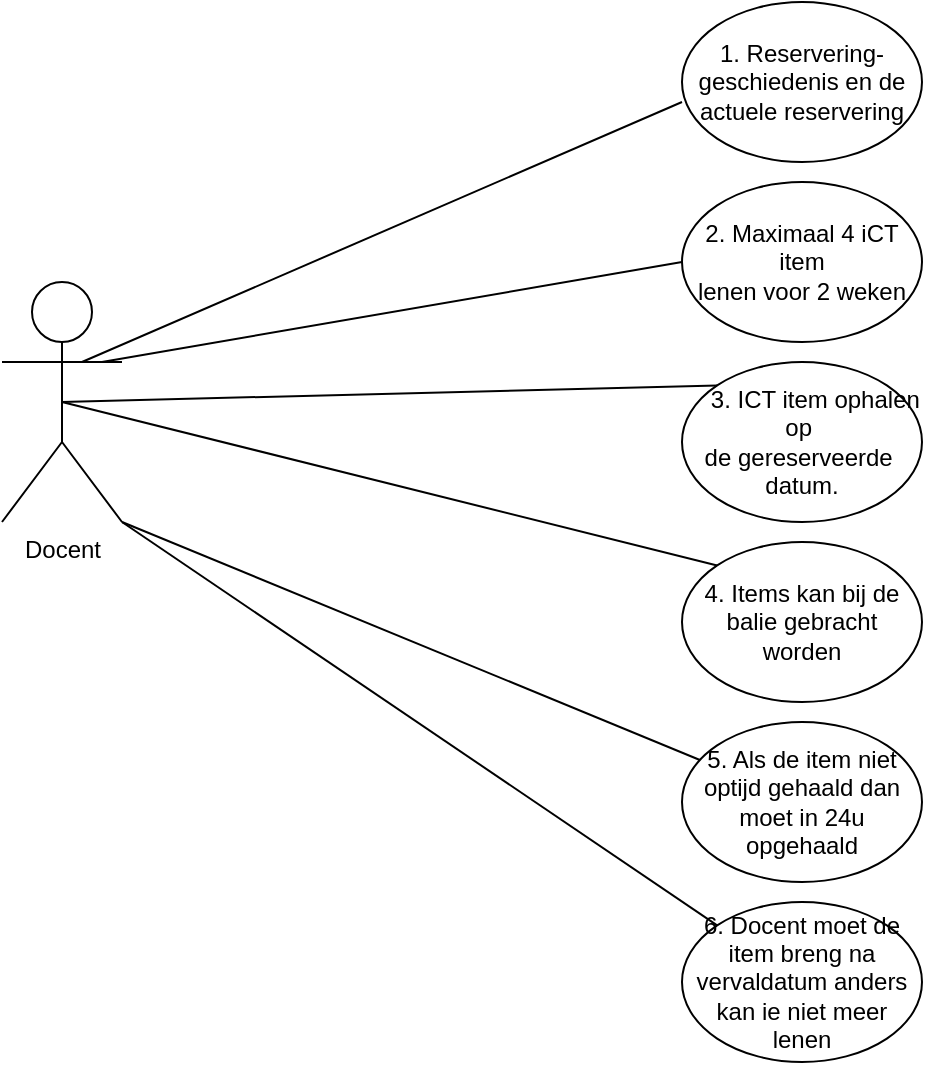 <mxfile version="17.4.5" type="github">
  <diagram id="XCcEVGadeJu9H_untnYK" name="Page-1">
    <mxGraphModel dx="1038" dy="539" grid="1" gridSize="10" guides="1" tooltips="1" connect="1" arrows="1" fold="1" page="1" pageScale="1" pageWidth="827" pageHeight="1169" math="0" shadow="0">
      <root>
        <mxCell id="0" />
        <mxCell id="1" parent="0" />
        <mxCell id="a7h6HVVB1dvzdbMrAwMY-1" value="Docent" style="shape=umlActor;verticalLabelPosition=bottom;verticalAlign=top;html=1;outlineConnect=0;" vertex="1" parent="1">
          <mxGeometry x="60" y="180" width="60" height="120" as="geometry" />
        </mxCell>
        <mxCell id="a7h6HVVB1dvzdbMrAwMY-3" value="1. Reservering-&lt;br&gt;geschiedenis en de&lt;br&gt;actuele reservering" style="ellipse;whiteSpace=wrap;html=1;" vertex="1" parent="1">
          <mxGeometry x="400" y="40" width="120" height="80" as="geometry" />
        </mxCell>
        <mxCell id="a7h6HVVB1dvzdbMrAwMY-4" value="" style="endArrow=none;html=1;rounded=0;entryX=0;entryY=0.625;entryDx=0;entryDy=0;entryPerimeter=0;" edge="1" parent="1" target="a7h6HVVB1dvzdbMrAwMY-3">
          <mxGeometry width="50" height="50" relative="1" as="geometry">
            <mxPoint x="100" y="220" as="sourcePoint" />
            <mxPoint x="290" y="90" as="targetPoint" />
          </mxGeometry>
        </mxCell>
        <mxCell id="a7h6HVVB1dvzdbMrAwMY-6" value="2. Maximaal 4 iCT item&lt;br&gt;lenen voor 2 weken" style="ellipse;whiteSpace=wrap;html=1;" vertex="1" parent="1">
          <mxGeometry x="400" y="130" width="120" height="80" as="geometry" />
        </mxCell>
        <mxCell id="a7h6HVVB1dvzdbMrAwMY-7" value="" style="endArrow=none;html=1;rounded=0;entryX=0;entryY=0.5;entryDx=0;entryDy=0;" edge="1" parent="1" target="a7h6HVVB1dvzdbMrAwMY-6">
          <mxGeometry width="50" height="50" relative="1" as="geometry">
            <mxPoint x="110" y="220" as="sourcePoint" />
            <mxPoint x="190" y="180" as="targetPoint" />
          </mxGeometry>
        </mxCell>
        <mxCell id="a7h6HVVB1dvzdbMrAwMY-8" value="&amp;nbsp; &amp;nbsp; 3. ICT item ophalen op&amp;nbsp;&lt;br&gt;de gereserveerde&amp;nbsp;&lt;br&gt;datum." style="ellipse;whiteSpace=wrap;html=1;" vertex="1" parent="1">
          <mxGeometry x="400" y="220" width="120" height="80" as="geometry" />
        </mxCell>
        <mxCell id="a7h6HVVB1dvzdbMrAwMY-9" value="" style="endArrow=none;html=1;rounded=0;entryX=0;entryY=0;entryDx=0;entryDy=0;exitX=0.5;exitY=0.5;exitDx=0;exitDy=0;exitPerimeter=0;" edge="1" parent="1" source="a7h6HVVB1dvzdbMrAwMY-1" target="a7h6HVVB1dvzdbMrAwMY-8">
          <mxGeometry width="50" height="50" relative="1" as="geometry">
            <mxPoint x="250" y="270" as="sourcePoint" />
            <mxPoint x="300" y="220" as="targetPoint" />
          </mxGeometry>
        </mxCell>
        <mxCell id="a7h6HVVB1dvzdbMrAwMY-10" value="4. Items kan bij de&lt;br&gt;balie gebracht worden" style="ellipse;whiteSpace=wrap;html=1;" vertex="1" parent="1">
          <mxGeometry x="400" y="310" width="120" height="80" as="geometry" />
        </mxCell>
        <mxCell id="a7h6HVVB1dvzdbMrAwMY-11" value="" style="endArrow=none;html=1;rounded=0;entryX=0;entryY=0;entryDx=0;entryDy=0;exitX=0.5;exitY=0.5;exitDx=0;exitDy=0;exitPerimeter=0;" edge="1" parent="1" source="a7h6HVVB1dvzdbMrAwMY-1" target="a7h6HVVB1dvzdbMrAwMY-10">
          <mxGeometry width="50" height="50" relative="1" as="geometry">
            <mxPoint x="340" y="330" as="sourcePoint" />
            <mxPoint x="390" y="280" as="targetPoint" />
          </mxGeometry>
        </mxCell>
        <mxCell id="a7h6HVVB1dvzdbMrAwMY-12" value="5. Als de item niet optijd gehaald dan moet in 24u opgehaald" style="ellipse;whiteSpace=wrap;html=1;" vertex="1" parent="1">
          <mxGeometry x="400" y="400" width="120" height="80" as="geometry" />
        </mxCell>
        <mxCell id="a7h6HVVB1dvzdbMrAwMY-13" value="" style="endArrow=none;html=1;rounded=0;exitX=1;exitY=1;exitDx=0;exitDy=0;exitPerimeter=0;" edge="1" parent="1" source="a7h6HVVB1dvzdbMrAwMY-1" target="a7h6HVVB1dvzdbMrAwMY-12">
          <mxGeometry width="50" height="50" relative="1" as="geometry">
            <mxPoint x="200" y="360" as="sourcePoint" />
            <mxPoint x="250" y="310" as="targetPoint" />
          </mxGeometry>
        </mxCell>
        <mxCell id="a7h6HVVB1dvzdbMrAwMY-14" value="6. Docent moet de item breng na vervaldatum anders kan ie niet meer lenen" style="ellipse;whiteSpace=wrap;html=1;" vertex="1" parent="1">
          <mxGeometry x="400" y="490" width="120" height="80" as="geometry" />
        </mxCell>
        <mxCell id="a7h6HVVB1dvzdbMrAwMY-15" value="" style="endArrow=none;html=1;rounded=0;entryX=0;entryY=0;entryDx=0;entryDy=0;exitX=1;exitY=1;exitDx=0;exitDy=0;exitPerimeter=0;" edge="1" parent="1" source="a7h6HVVB1dvzdbMrAwMY-1" target="a7h6HVVB1dvzdbMrAwMY-14">
          <mxGeometry width="50" height="50" relative="1" as="geometry">
            <mxPoint x="150" y="460" as="sourcePoint" />
            <mxPoint x="200" y="410" as="targetPoint" />
          </mxGeometry>
        </mxCell>
      </root>
    </mxGraphModel>
  </diagram>
</mxfile>
